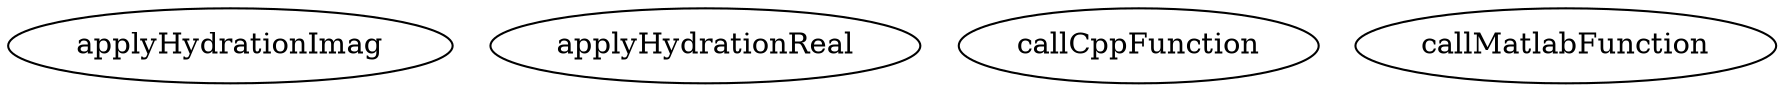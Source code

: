 /* Created by mdot for Matlab */
digraph m2html {

  applyHydrationImag [URL="applyHydrationImag.html"];
  applyHydrationReal [URL="applyHydrationReal.html"];
  callCppFunction [URL="callCppFunction.html"];
  callMatlabFunction [URL="callMatlabFunction.html"];
}